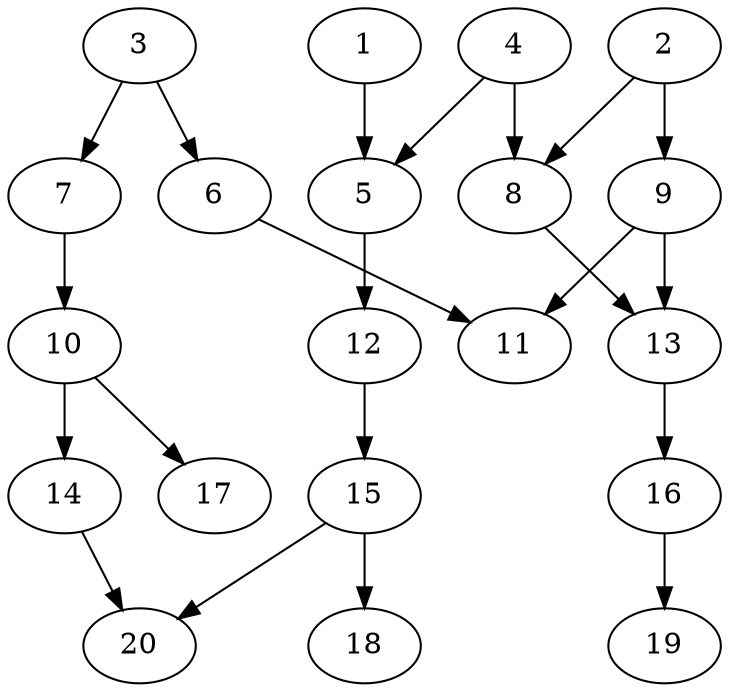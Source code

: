 // DAG automatically generated by daggen at Sat Jul 27 15:37:47 2019
// ./daggen --dot -n 20 --ccr 0.3 --fat 0.5 --regular 0.5 --density 0.4 --mindata 5242880 --maxdata 52428800 
digraph G {
  1 [size="114295467", alpha="0.03", expect_size="34288640"] 
  1 -> 5 [size ="34288640"]
  2 [size="143015253", alpha="0.03", expect_size="42904576"] 
  2 -> 8 [size ="42904576"]
  2 -> 9 [size ="42904576"]
  3 [size="52486827", alpha="0.12", expect_size="15746048"] 
  3 -> 6 [size ="15746048"]
  3 -> 7 [size ="15746048"]
  4 [size="104383147", alpha="0.17", expect_size="31314944"] 
  4 -> 5 [size ="31314944"]
  4 -> 8 [size ="31314944"]
  5 [size="135420587", alpha="0.02", expect_size="40626176"] 
  5 -> 12 [size ="40626176"]
  6 [size="23528107", alpha="0.17", expect_size="7058432"] 
  6 -> 11 [size ="7058432"]
  7 [size="36997120", alpha="0.08", expect_size="11099136"] 
  7 -> 10 [size ="11099136"]
  8 [size="148985173", alpha="0.10", expect_size="44695552"] 
  8 -> 13 [size ="44695552"]
  9 [size="113503573", alpha="0.03", expect_size="34051072"] 
  9 -> 11 [size ="34051072"]
  9 -> 13 [size ="34051072"]
  10 [size="90791253", alpha="0.16", expect_size="27237376"] 
  10 -> 14 [size ="27237376"]
  10 -> 17 [size ="27237376"]
  11 [size="49349973", alpha="0.19", expect_size="14804992"] 
  12 [size="76328960", alpha="0.15", expect_size="22898688"] 
  12 -> 15 [size ="22898688"]
  13 [size="98938880", alpha="0.00", expect_size="29681664"] 
  13 -> 16 [size ="29681664"]
  14 [size="38369280", alpha="0.14", expect_size="11510784"] 
  14 -> 20 [size ="11510784"]
  15 [size="17821013", alpha="0.13", expect_size="5346304"] 
  15 -> 18 [size ="5346304"]
  15 -> 20 [size ="5346304"]
  16 [size="36304213", alpha="0.17", expect_size="10891264"] 
  16 -> 19 [size ="10891264"]
  17 [size="167297707", alpha="0.12", expect_size="50189312"] 
  18 [size="74011307", alpha="0.14", expect_size="22203392"] 
  19 [size="155805013", alpha="0.08", expect_size="46741504"] 
  20 [size="18472960", alpha="0.17", expect_size="5541888"] 
}
